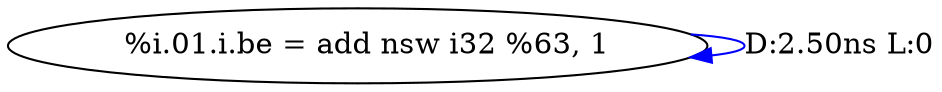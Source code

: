 digraph {
Node0x341b900[label="  %i.01.i.be = add nsw i32 %63, 1"];
Node0x341b900 -> Node0x341b900[label="D:2.50ns L:0",color=blue];
}
